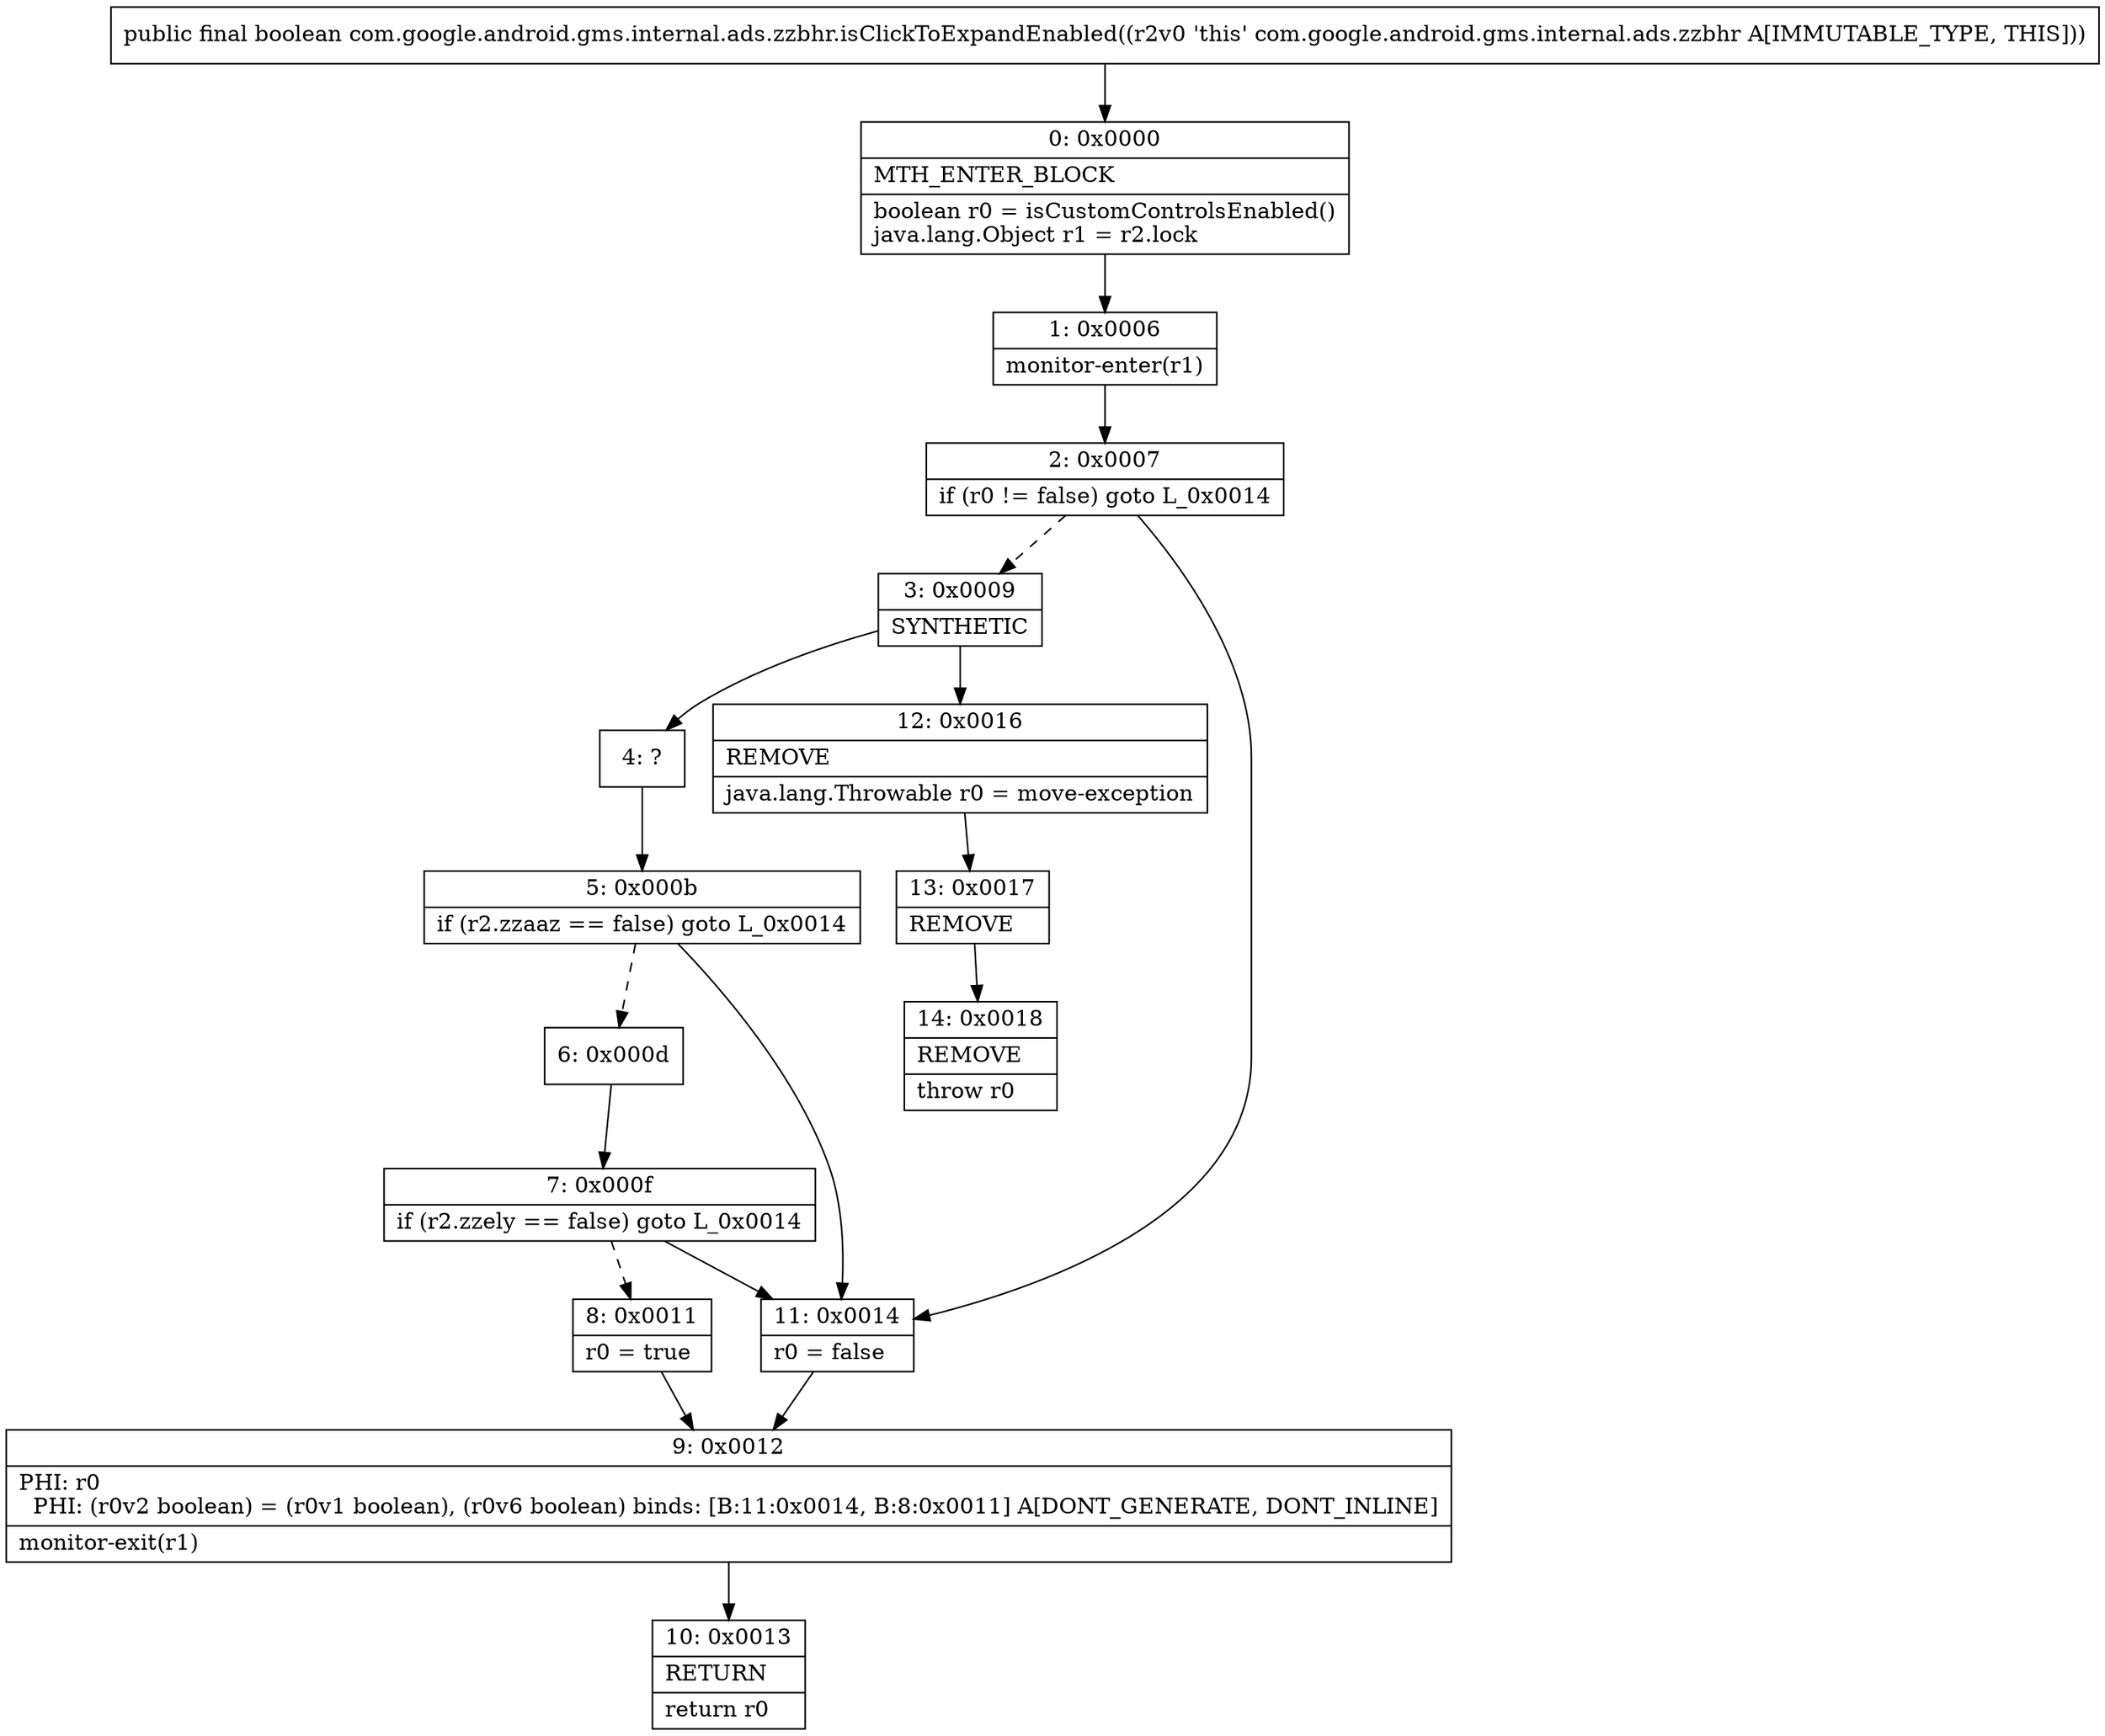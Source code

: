 digraph "CFG forcom.google.android.gms.internal.ads.zzbhr.isClickToExpandEnabled()Z" {
Node_0 [shape=record,label="{0\:\ 0x0000|MTH_ENTER_BLOCK\l|boolean r0 = isCustomControlsEnabled()\ljava.lang.Object r1 = r2.lock\l}"];
Node_1 [shape=record,label="{1\:\ 0x0006|monitor\-enter(r1)\l}"];
Node_2 [shape=record,label="{2\:\ 0x0007|if (r0 != false) goto L_0x0014\l}"];
Node_3 [shape=record,label="{3\:\ 0x0009|SYNTHETIC\l}"];
Node_4 [shape=record,label="{4\:\ ?}"];
Node_5 [shape=record,label="{5\:\ 0x000b|if (r2.zzaaz == false) goto L_0x0014\l}"];
Node_6 [shape=record,label="{6\:\ 0x000d}"];
Node_7 [shape=record,label="{7\:\ 0x000f|if (r2.zzely == false) goto L_0x0014\l}"];
Node_8 [shape=record,label="{8\:\ 0x0011|r0 = true\l}"];
Node_9 [shape=record,label="{9\:\ 0x0012|PHI: r0 \l  PHI: (r0v2 boolean) = (r0v1 boolean), (r0v6 boolean) binds: [B:11:0x0014, B:8:0x0011] A[DONT_GENERATE, DONT_INLINE]\l|monitor\-exit(r1)\l}"];
Node_10 [shape=record,label="{10\:\ 0x0013|RETURN\l|return r0\l}"];
Node_11 [shape=record,label="{11\:\ 0x0014|r0 = false\l}"];
Node_12 [shape=record,label="{12\:\ 0x0016|REMOVE\l|java.lang.Throwable r0 = move\-exception\l}"];
Node_13 [shape=record,label="{13\:\ 0x0017|REMOVE\l}"];
Node_14 [shape=record,label="{14\:\ 0x0018|REMOVE\l|throw r0\l}"];
MethodNode[shape=record,label="{public final boolean com.google.android.gms.internal.ads.zzbhr.isClickToExpandEnabled((r2v0 'this' com.google.android.gms.internal.ads.zzbhr A[IMMUTABLE_TYPE, THIS])) }"];
MethodNode -> Node_0;
Node_0 -> Node_1;
Node_1 -> Node_2;
Node_2 -> Node_3[style=dashed];
Node_2 -> Node_11;
Node_3 -> Node_4;
Node_3 -> Node_12;
Node_4 -> Node_5;
Node_5 -> Node_6[style=dashed];
Node_5 -> Node_11;
Node_6 -> Node_7;
Node_7 -> Node_8[style=dashed];
Node_7 -> Node_11;
Node_8 -> Node_9;
Node_9 -> Node_10;
Node_11 -> Node_9;
Node_12 -> Node_13;
Node_13 -> Node_14;
}

